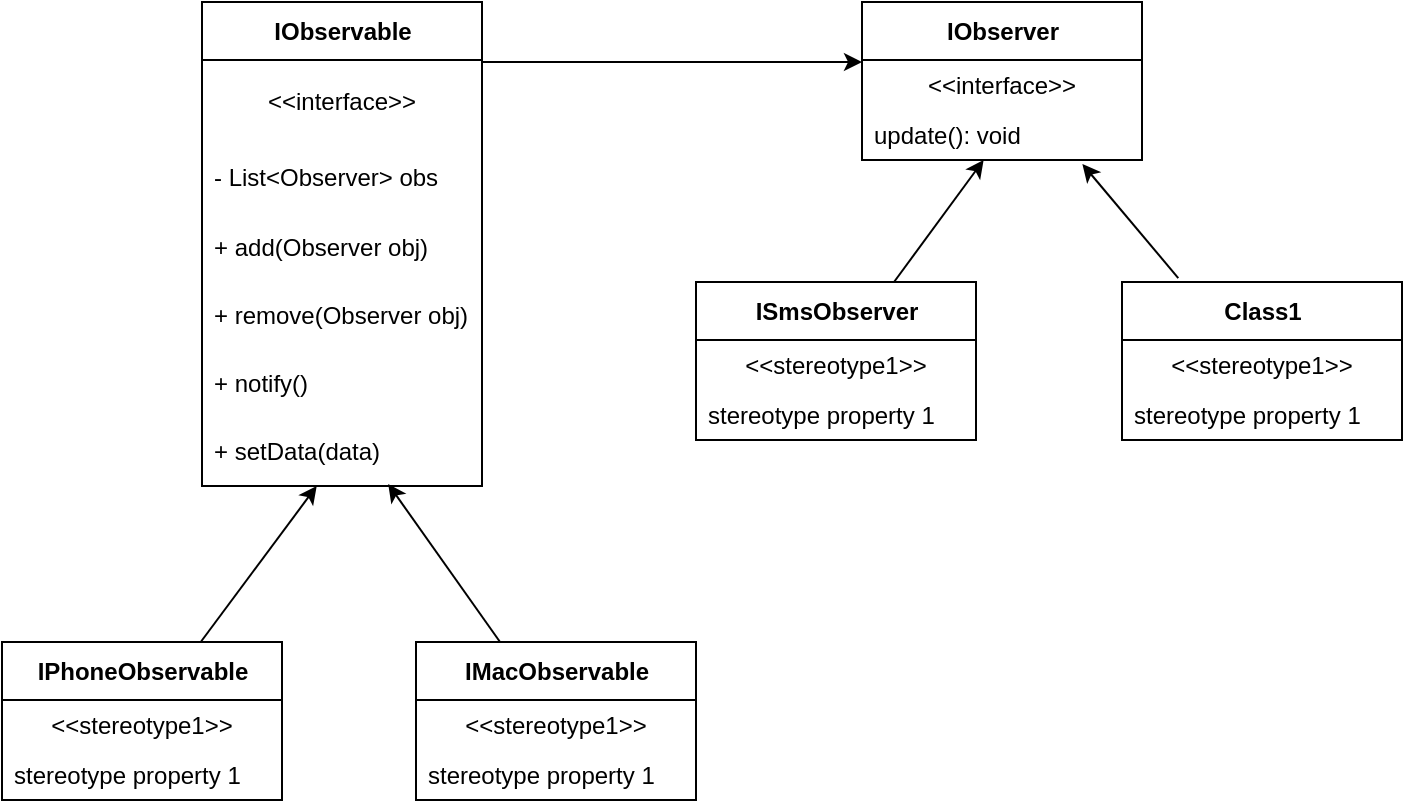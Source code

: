 <mxfile>
    <diagram id="Kl8V3EOc23elU9Wwcr_e" name="Page-1">
        <mxGraphModel dx="1870" dy="702" grid="1" gridSize="10" guides="1" tooltips="1" connect="1" arrows="1" fold="1" page="1" pageScale="1" pageWidth="827" pageHeight="1169" math="0" shadow="0">
            <root>
                <mxCell id="0"/>
                <mxCell id="1" parent="0"/>
                <mxCell id="2" value="IObservable" style="swimlane;fontStyle=1;align=center;verticalAlign=middle;childLayout=stackLayout;horizontal=1;startSize=29;horizontalStack=0;resizeParent=1;resizeParentMax=0;resizeLast=0;collapsible=0;marginBottom=0;html=1;" parent="1" vertex="1">
                    <mxGeometry x="-660" y="160" width="140" height="242" as="geometry"/>
                </mxCell>
                <mxCell id="3" value="&amp;lt;&amp;lt;interface&amp;gt;&amp;gt;" style="text;html=1;strokeColor=none;fillColor=none;align=center;verticalAlign=middle;spacingLeft=4;spacingRight=4;overflow=hidden;rotatable=0;points=[[0,0.5],[1,0.5]];portConstraint=eastwest;" parent="2" vertex="1">
                    <mxGeometry y="29" width="140" height="41" as="geometry"/>
                </mxCell>
                <mxCell id="4" value="- List&amp;lt;Observer&amp;gt; obs" style="text;html=1;strokeColor=none;fillColor=none;align=left;verticalAlign=middle;spacingLeft=4;spacingRight=4;overflow=hidden;rotatable=0;points=[[0,0.5],[1,0.5]];portConstraint=eastwest;" parent="2" vertex="1">
                    <mxGeometry y="70" width="140" height="36" as="geometry"/>
                </mxCell>
                <mxCell id="31" value="+ add(Observer obj)" style="text;html=1;strokeColor=none;fillColor=none;align=left;verticalAlign=middle;spacingLeft=4;spacingRight=4;overflow=hidden;rotatable=0;points=[[0,0.5],[1,0.5]];portConstraint=eastwest;" vertex="1" parent="2">
                    <mxGeometry y="106" width="140" height="34" as="geometry"/>
                </mxCell>
                <mxCell id="38" value="+ remove(Observer obj)" style="text;html=1;strokeColor=none;fillColor=none;align=left;verticalAlign=middle;spacingLeft=4;spacingRight=4;overflow=hidden;rotatable=0;points=[[0,0.5],[1,0.5]];portConstraint=eastwest;" vertex="1" parent="2">
                    <mxGeometry y="140" width="140" height="34" as="geometry"/>
                </mxCell>
                <mxCell id="39" value="+ notify()" style="text;html=1;strokeColor=none;fillColor=none;align=left;verticalAlign=middle;spacingLeft=4;spacingRight=4;overflow=hidden;rotatable=0;points=[[0,0.5],[1,0.5]];portConstraint=eastwest;" vertex="1" parent="2">
                    <mxGeometry y="174" width="140" height="34" as="geometry"/>
                </mxCell>
                <mxCell id="40" value="+ setData(data)" style="text;html=1;strokeColor=none;fillColor=none;align=left;verticalAlign=middle;spacingLeft=4;spacingRight=4;overflow=hidden;rotatable=0;points=[[0,0.5],[1,0.5]];portConstraint=eastwest;" vertex="1" parent="2">
                    <mxGeometry y="208" width="140" height="34" as="geometry"/>
                </mxCell>
                <mxCell id="41" value="IObserver" style="swimlane;fontStyle=1;align=center;verticalAlign=middle;childLayout=stackLayout;horizontal=1;startSize=29;horizontalStack=0;resizeParent=1;resizeParentMax=0;resizeLast=0;collapsible=0;marginBottom=0;html=1;" vertex="1" parent="1">
                    <mxGeometry x="-330" y="160" width="140" height="79" as="geometry"/>
                </mxCell>
                <mxCell id="42" value="&amp;lt;&amp;lt;interface&amp;gt;&amp;gt;" style="text;html=1;strokeColor=none;fillColor=none;align=center;verticalAlign=middle;spacingLeft=4;spacingRight=4;overflow=hidden;rotatable=0;points=[[0,0.5],[1,0.5]];portConstraint=eastwest;" vertex="1" parent="41">
                    <mxGeometry y="29" width="140" height="25" as="geometry"/>
                </mxCell>
                <mxCell id="43" value="update(): void" style="text;html=1;strokeColor=none;fillColor=none;align=left;verticalAlign=middle;spacingLeft=4;spacingRight=4;overflow=hidden;rotatable=0;points=[[0,0.5],[1,0.5]];portConstraint=eastwest;" vertex="1" parent="41">
                    <mxGeometry y="54" width="140" height="25" as="geometry"/>
                </mxCell>
                <mxCell id="47" value="" style="edgeStyle=none;html=1;" edge="1" parent="1" source="44" target="40">
                    <mxGeometry relative="1" as="geometry"/>
                </mxCell>
                <mxCell id="44" value="IPhoneObservable" style="swimlane;fontStyle=1;align=center;verticalAlign=middle;childLayout=stackLayout;horizontal=1;startSize=29;horizontalStack=0;resizeParent=1;resizeParentMax=0;resizeLast=0;collapsible=0;marginBottom=0;html=1;" vertex="1" parent="1">
                    <mxGeometry x="-760" y="480" width="140" height="79" as="geometry"/>
                </mxCell>
                <mxCell id="45" value="&amp;lt;&amp;lt;stereotype1&amp;gt;&amp;gt;" style="text;html=1;strokeColor=none;fillColor=none;align=center;verticalAlign=middle;spacingLeft=4;spacingRight=4;overflow=hidden;rotatable=0;points=[[0,0.5],[1,0.5]];portConstraint=eastwest;" vertex="1" parent="44">
                    <mxGeometry y="29" width="140" height="25" as="geometry"/>
                </mxCell>
                <mxCell id="46" value="stereotype property 1" style="text;html=1;strokeColor=none;fillColor=none;align=left;verticalAlign=middle;spacingLeft=4;spacingRight=4;overflow=hidden;rotatable=0;points=[[0,0.5],[1,0.5]];portConstraint=eastwest;" vertex="1" parent="44">
                    <mxGeometry y="54" width="140" height="25" as="geometry"/>
                </mxCell>
                <mxCell id="51" style="edgeStyle=none;html=1;entryX=0.665;entryY=0.971;entryDx=0;entryDy=0;entryPerimeter=0;" edge="1" parent="1" source="48" target="40">
                    <mxGeometry relative="1" as="geometry">
                        <mxPoint x="-560" y="410" as="targetPoint"/>
                    </mxGeometry>
                </mxCell>
                <mxCell id="48" value="IMacObservable" style="swimlane;fontStyle=1;align=center;verticalAlign=middle;childLayout=stackLayout;horizontal=1;startSize=29;horizontalStack=0;resizeParent=1;resizeParentMax=0;resizeLast=0;collapsible=0;marginBottom=0;html=1;" vertex="1" parent="1">
                    <mxGeometry x="-553" y="480" width="140" height="79" as="geometry"/>
                </mxCell>
                <mxCell id="49" value="&amp;lt;&amp;lt;stereotype1&amp;gt;&amp;gt;" style="text;html=1;strokeColor=none;fillColor=none;align=center;verticalAlign=middle;spacingLeft=4;spacingRight=4;overflow=hidden;rotatable=0;points=[[0,0.5],[1,0.5]];portConstraint=eastwest;" vertex="1" parent="48">
                    <mxGeometry y="29" width="140" height="25" as="geometry"/>
                </mxCell>
                <mxCell id="50" value="stereotype property 1" style="text;html=1;strokeColor=none;fillColor=none;align=left;verticalAlign=middle;spacingLeft=4;spacingRight=4;overflow=hidden;rotatable=0;points=[[0,0.5],[1,0.5]];portConstraint=eastwest;" vertex="1" parent="48">
                    <mxGeometry y="54" width="140" height="25" as="geometry"/>
                </mxCell>
                <mxCell id="55" value="" style="edgeStyle=none;html=1;" edge="1" parent="1" source="52" target="43">
                    <mxGeometry relative="1" as="geometry"/>
                </mxCell>
                <mxCell id="52" value="ISmsObserver" style="swimlane;fontStyle=1;align=center;verticalAlign=middle;childLayout=stackLayout;horizontal=1;startSize=29;horizontalStack=0;resizeParent=1;resizeParentMax=0;resizeLast=0;collapsible=0;marginBottom=0;html=1;" vertex="1" parent="1">
                    <mxGeometry x="-413" y="300" width="140" height="79" as="geometry"/>
                </mxCell>
                <mxCell id="53" value="&amp;lt;&amp;lt;stereotype1&amp;gt;&amp;gt;" style="text;html=1;strokeColor=none;fillColor=none;align=center;verticalAlign=middle;spacingLeft=4;spacingRight=4;overflow=hidden;rotatable=0;points=[[0,0.5],[1,0.5]];portConstraint=eastwest;" vertex="1" parent="52">
                    <mxGeometry y="29" width="140" height="25" as="geometry"/>
                </mxCell>
                <mxCell id="54" value="stereotype property 1" style="text;html=1;strokeColor=none;fillColor=none;align=left;verticalAlign=middle;spacingLeft=4;spacingRight=4;overflow=hidden;rotatable=0;points=[[0,0.5],[1,0.5]];portConstraint=eastwest;" vertex="1" parent="52">
                    <mxGeometry y="54" width="140" height="25" as="geometry"/>
                </mxCell>
                <mxCell id="56" value="Class1" style="swimlane;fontStyle=1;align=center;verticalAlign=middle;childLayout=stackLayout;horizontal=1;startSize=29;horizontalStack=0;resizeParent=1;resizeParentMax=0;resizeLast=0;collapsible=0;marginBottom=0;html=1;" vertex="1" parent="1">
                    <mxGeometry x="-200" y="300" width="140" height="79" as="geometry"/>
                </mxCell>
                <mxCell id="57" value="&amp;lt;&amp;lt;stereotype1&amp;gt;&amp;gt;" style="text;html=1;strokeColor=none;fillColor=none;align=center;verticalAlign=middle;spacingLeft=4;spacingRight=4;overflow=hidden;rotatable=0;points=[[0,0.5],[1,0.5]];portConstraint=eastwest;" vertex="1" parent="56">
                    <mxGeometry y="29" width="140" height="25" as="geometry"/>
                </mxCell>
                <mxCell id="58" value="stereotype property 1" style="text;html=1;strokeColor=none;fillColor=none;align=left;verticalAlign=middle;spacingLeft=4;spacingRight=4;overflow=hidden;rotatable=0;points=[[0,0.5],[1,0.5]];portConstraint=eastwest;" vertex="1" parent="56">
                    <mxGeometry y="54" width="140" height="25" as="geometry"/>
                </mxCell>
                <mxCell id="67" value="" style="edgeStyle=none;html=1;exitX=0.201;exitY=-0.025;exitDx=0;exitDy=0;entryX=0.787;entryY=1.08;entryDx=0;entryDy=0;entryPerimeter=0;exitPerimeter=0;" edge="1" parent="1" source="56" target="43">
                    <mxGeometry relative="1" as="geometry">
                        <mxPoint x="-303.987" y="310" as="sourcePoint"/>
                        <mxPoint x="-259.181" y="249" as="targetPoint"/>
                        <Array as="points"/>
                    </mxGeometry>
                </mxCell>
                <mxCell id="68" value="" style="endArrow=classic;html=1;" edge="1" parent="1">
                    <mxGeometry width="50" height="50" relative="1" as="geometry">
                        <mxPoint x="-520" y="190" as="sourcePoint"/>
                        <mxPoint x="-330" y="190" as="targetPoint"/>
                    </mxGeometry>
                </mxCell>
            </root>
        </mxGraphModel>
    </diagram>
</mxfile>